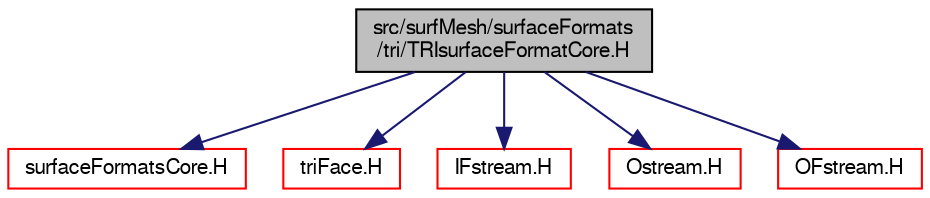 digraph "src/surfMesh/surfaceFormats/tri/TRIsurfaceFormatCore.H"
{
  bgcolor="transparent";
  edge [fontname="FreeSans",fontsize="10",labelfontname="FreeSans",labelfontsize="10"];
  node [fontname="FreeSans",fontsize="10",shape=record];
  Node0 [label="src/surfMesh/surfaceFormats\l/tri/TRIsurfaceFormatCore.H",height=0.2,width=0.4,color="black", fillcolor="grey75", style="filled", fontcolor="black"];
  Node0 -> Node1 [color="midnightblue",fontsize="10",style="solid",fontname="FreeSans"];
  Node1 [label="surfaceFormatsCore.H",height=0.2,width=0.4,color="red",URL="$a15215.html"];
  Node0 -> Node81 [color="midnightblue",fontsize="10",style="solid",fontname="FreeSans"];
  Node81 [label="triFace.H",height=0.2,width=0.4,color="red",URL="$a11366.html"];
  Node0 -> Node171 [color="midnightblue",fontsize="10",style="solid",fontname="FreeSans"];
  Node171 [label="IFstream.H",height=0.2,width=0.4,color="red",URL="$a09059.html"];
  Node0 -> Node31 [color="midnightblue",fontsize="10",style="solid",fontname="FreeSans"];
  Node31 [label="Ostream.H",height=0.2,width=0.4,color="red",URL="$a09098.html"];
  Node0 -> Node173 [color="midnightblue",fontsize="10",style="solid",fontname="FreeSans"];
  Node173 [label="OFstream.H",height=0.2,width=0.4,color="red",URL="$a09065.html"];
}
